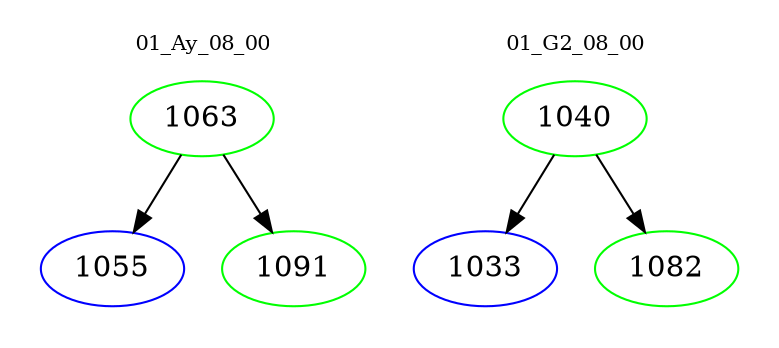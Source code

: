 digraph{
subgraph cluster_0 {
color = white
label = "01_Ay_08_00";
fontsize=10;
T0_1063 [label="1063", color="green"]
T0_1063 -> T0_1055 [color="black"]
T0_1055 [label="1055", color="blue"]
T0_1063 -> T0_1091 [color="black"]
T0_1091 [label="1091", color="green"]
}
subgraph cluster_1 {
color = white
label = "01_G2_08_00";
fontsize=10;
T1_1040 [label="1040", color="green"]
T1_1040 -> T1_1033 [color="black"]
T1_1033 [label="1033", color="blue"]
T1_1040 -> T1_1082 [color="black"]
T1_1082 [label="1082", color="green"]
}
}
